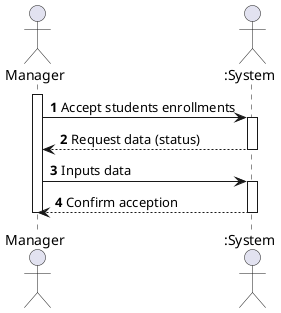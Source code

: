 @startuml

autonumber
actor "Manager" as MNG
actor ":System" as SYS

activate MNG
MNG -> SYS : Accept students enrollments
activate SYS
SYS --> MNG : Request data (status)
deactivate SYS
MNG -> SYS : Inputs data
activate SYS
SYS --> MNG : Confirm acception
deactivate SYS
deactivate MNG


@enduml